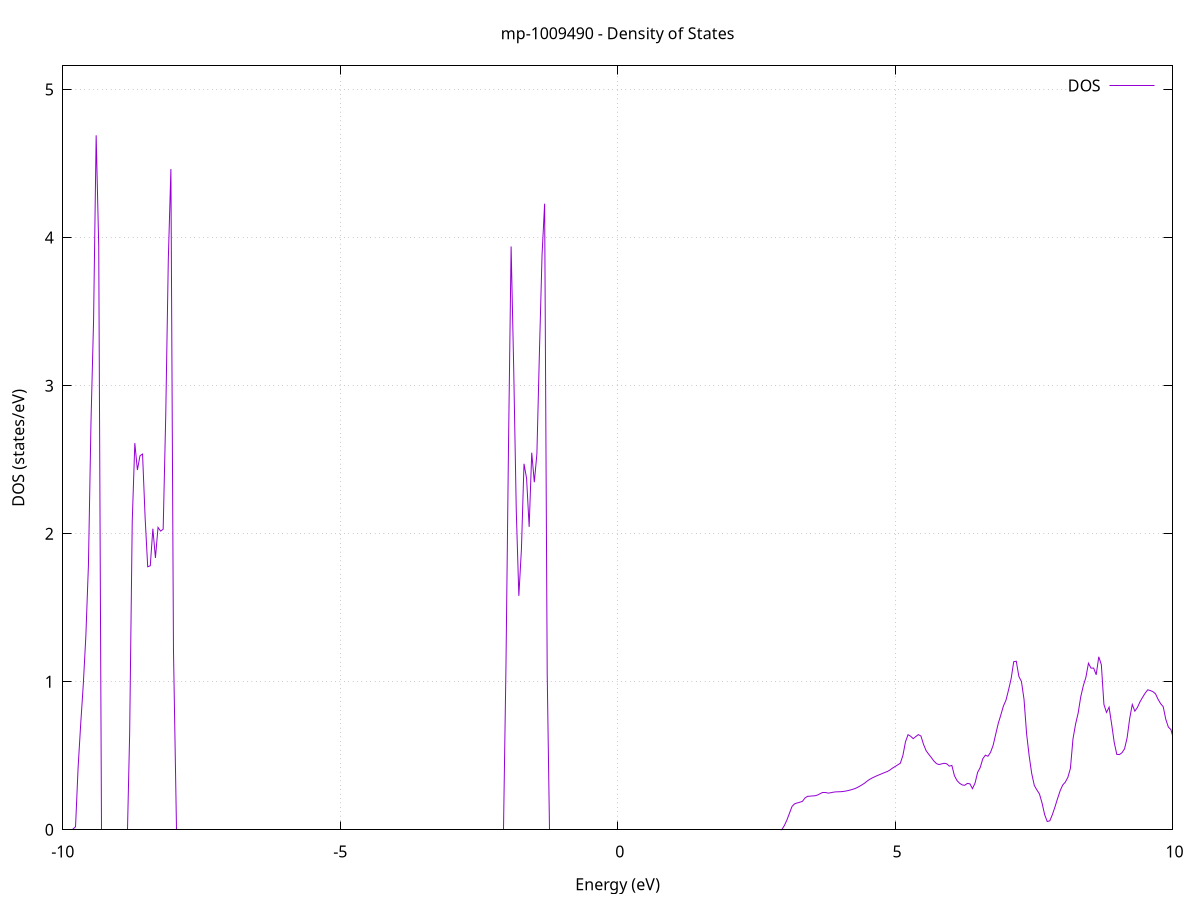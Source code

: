 set title 'mp-1009490 - Density of States'
set xlabel 'Energy (eV)'
set ylabel 'DOS (states/eV)'
set grid
set xrange [-10:10]
set yrange [0:5.160]
set xzeroaxis lt -1
set terminal png size 800,600
set output 'mp-1009490_dos_gnuplot.png'
plot '-' using 1:2 with lines title 'DOS'
-33.739700 0.000000
-33.693200 0.000000
-33.646800 0.000000
-33.600300 0.000000
-33.553900 0.000000
-33.507400 0.000000
-33.461000 0.000000
-33.414500 0.000000
-33.368100 0.000000
-33.321600 0.000000
-33.275200 0.000000
-33.228700 0.000000
-33.182300 0.000000
-33.135800 0.000000
-33.089400 0.000000
-33.042900 0.000000
-32.996400 0.000000
-32.950000 0.000000
-32.903500 0.000000
-32.857100 0.000000
-32.810600 0.000000
-32.764200 0.000000
-32.717700 0.000000
-32.671300 0.000000
-32.624800 0.000000
-32.578400 0.000000
-32.531900 0.000000
-32.485500 0.000000
-32.439000 0.000000
-32.392600 0.000000
-32.346100 0.000000
-32.299700 0.000000
-32.253200 0.000000
-32.206800 0.000000
-32.160300 0.000000
-32.113900 0.000000
-32.067400 0.000000
-32.020900 0.000000
-31.974500 0.000000
-31.928000 0.000000
-31.881600 0.000000
-31.835100 0.000000
-31.788700 0.000000
-31.742200 0.000000
-31.695800 0.000000
-31.649300 0.000000
-31.602900 0.000000
-31.556400 0.000000
-31.510000 0.000000
-31.463500 0.000000
-31.417100 0.000000
-31.370600 0.000000
-31.324200 0.000000
-31.277700 0.000000
-31.231300 0.000000
-31.184800 0.000000
-31.138400 0.000000
-31.091900 0.000000
-31.045500 0.000000
-30.999000 0.000000
-30.952500 0.000000
-30.906100 0.000000
-30.859600 0.000000
-30.813200 0.000000
-30.766700 0.000000
-30.720300 0.000000
-30.673800 0.000000
-30.627400 0.000000
-30.580900 0.000000
-30.534500 0.000000
-30.488000 0.000000
-30.441600 0.000000
-30.395100 0.000000
-30.348700 0.000000
-30.302200 0.000000
-30.255800 0.000000
-30.209300 0.000000
-30.162900 0.000000
-30.116400 0.000000
-30.070000 0.000000
-30.023500 0.000000
-29.977100 0.000000
-29.930600 0.000000
-29.884100 0.000000
-29.837700 0.000000
-29.791200 0.000000
-29.744800 0.000000
-29.698300 0.000000
-29.651900 0.000000
-29.605400 0.000000
-29.559000 0.000000
-29.512500 0.000000
-29.466100 0.000000
-29.419600 0.000000
-29.373200 0.000000
-29.326700 0.000000
-29.280300 0.000000
-29.233800 0.000000
-29.187400 0.000000
-29.140900 0.000000
-29.094500 0.000000
-29.048000 0.000000
-29.001600 0.000000
-28.955100 0.000000
-28.908700 0.000000
-28.862200 0.000000
-28.815700 0.000000
-28.769300 0.000000
-28.722800 0.000000
-28.676400 0.000000
-28.629900 0.000000
-28.583500 0.000000
-28.537000 0.000000
-28.490600 0.000000
-28.444100 0.000000
-28.397700 0.000000
-28.351200 0.000000
-28.304800 0.335900
-28.258300 26.785200
-28.211900 0.000000
-28.165400 0.000000
-28.119000 0.000000
-28.072500 0.000000
-28.026100 0.000000
-27.979600 0.000000
-27.933200 0.000000
-27.886700 0.000000
-27.840300 0.000000
-27.793800 0.000000
-27.747300 0.000000
-27.700900 0.000000
-27.654400 0.000000
-27.608000 0.000000
-27.561500 0.000000
-27.515100 0.000000
-27.468600 0.000000
-27.422200 0.000000
-27.375700 0.000000
-27.329300 0.000000
-27.282800 0.000000
-27.236400 0.000000
-27.189900 0.000000
-27.143500 0.000000
-27.097000 0.000000
-27.050600 0.000000
-27.004100 0.000000
-26.957700 0.000000
-26.911200 0.000000
-26.864800 0.000000
-26.818300 0.000000
-26.771900 0.000000
-26.725400 0.000000
-26.678900 0.000000
-26.632500 0.000000
-26.586000 0.000000
-26.539600 0.000000
-26.493100 0.000000
-26.446700 0.000000
-26.400200 0.000000
-26.353800 0.000000
-26.307300 0.000000
-26.260900 0.000000
-26.214400 0.000000
-26.168000 0.000000
-26.121500 0.000000
-26.075100 0.000000
-26.028600 0.000000
-25.982200 0.000000
-25.935700 0.000000
-25.889300 0.000000
-25.842800 0.000000
-25.796400 0.000000
-25.749900 0.000000
-25.703400 0.000000
-25.657000 0.000000
-25.610500 0.000000
-25.564100 0.000000
-25.517600 0.000000
-25.471200 0.000000
-25.424700 0.000000
-25.378300 0.000000
-25.331800 0.000000
-25.285400 0.000000
-25.238900 0.000000
-25.192500 0.000000
-25.146000 0.000000
-25.099600 0.000000
-25.053100 0.000000
-25.006700 0.000000
-24.960200 0.000000
-24.913800 0.000000
-24.867300 0.000000
-24.820900 0.000000
-24.774400 0.000000
-24.728000 0.000000
-24.681500 0.000000
-24.635000 0.000000
-24.588600 0.000000
-24.542100 0.000000
-24.495700 0.000000
-24.449200 0.000000
-24.402800 0.000000
-24.356300 0.000000
-24.309900 0.000000
-24.263400 0.000000
-24.217000 0.000000
-24.170500 0.000000
-24.124100 0.000000
-24.077600 0.000000
-24.031200 0.000000
-23.984700 0.000000
-23.938300 0.000000
-23.891800 0.000000
-23.845400 0.000000
-23.798900 0.000000
-23.752500 0.000000
-23.706000 0.000000
-23.659600 0.000000
-23.613100 0.000000
-23.566600 0.000000
-23.520200 0.000000
-23.473700 0.000000
-23.427300 0.000000
-23.380800 0.000000
-23.334400 0.000000
-23.287900 0.000000
-23.241500 0.000000
-23.195000 0.000000
-23.148600 0.000000
-23.102100 0.000000
-23.055700 0.000000
-23.009200 0.000000
-22.962800 0.000000
-22.916300 0.000000
-22.869900 0.000000
-22.823400 0.000000
-22.777000 0.000000
-22.730500 0.000000
-22.684100 0.000000
-22.637600 0.000000
-22.591200 0.000000
-22.544700 0.000000
-22.498200 0.000000
-22.451800 0.000000
-22.405300 0.000000
-22.358900 0.000000
-22.312400 0.000000
-22.266000 0.000000
-22.219500 0.000000
-22.173100 0.000000
-22.126600 0.000000
-22.080200 0.000000
-22.033700 0.000000
-21.987300 0.000000
-21.940800 0.000000
-21.894400 0.000000
-21.847900 0.000000
-21.801500 0.000000
-21.755000 0.000000
-21.708600 0.000000
-21.662100 0.000000
-21.615700 0.000000
-21.569200 0.000000
-21.522800 0.000000
-21.476300 0.000000
-21.429800 0.000000
-21.383400 0.000000
-21.336900 0.000000
-21.290500 0.000000
-21.244000 0.000000
-21.197600 0.000000
-21.151100 0.000000
-21.104700 0.000000
-21.058200 0.000000
-21.011800 0.000000
-20.965300 0.000000
-20.918900 0.000000
-20.872400 0.000000
-20.826000 0.000000
-20.779500 0.000000
-20.733100 0.000000
-20.686600 0.000000
-20.640200 0.000000
-20.593700 0.000000
-20.547300 0.000000
-20.500800 0.000000
-20.454400 0.000000
-20.407900 0.000000
-20.361400 0.000000
-20.315000 0.000000
-20.268500 0.000000
-20.222100 0.000000
-20.175600 0.000000
-20.129200 0.000000
-20.082700 0.000000
-20.036300 0.000000
-19.989800 0.000000
-19.943400 0.000000
-19.896900 0.000000
-19.850500 0.000000
-19.804000 0.000000
-19.757600 0.000000
-19.711100 0.000000
-19.664700 0.000000
-19.618200 0.000000
-19.571800 0.000000
-19.525300 0.000000
-19.478900 0.000000
-19.432400 0.000000
-19.385900 0.000000
-19.339500 0.000000
-19.293000 0.000000
-19.246600 0.000000
-19.200100 0.000000
-19.153700 0.000000
-19.107200 0.000000
-19.060800 0.000000
-19.014300 0.000000
-18.967900 0.000000
-18.921400 0.000000
-18.875000 0.000000
-18.828500 0.000000
-18.782100 0.000000
-18.735600 0.000000
-18.689200 0.000000
-18.642700 0.000000
-18.596300 0.000000
-18.549800 0.000000
-18.503400 0.000000
-18.456900 0.000000
-18.410500 0.000000
-18.364000 0.000000
-18.317500 0.000000
-18.271100 0.000000
-18.224600 0.000000
-18.178200 0.000000
-18.131700 0.000000
-18.085300 0.000000
-18.038800 0.000000
-17.992400 0.000000
-17.945900 0.000000
-17.899500 0.000000
-17.853000 0.000000
-17.806600 0.000000
-17.760100 0.000000
-17.713700 0.000000
-17.667200 0.000000
-17.620800 0.000000
-17.574300 0.000000
-17.527900 0.000000
-17.481400 0.000000
-17.435000 0.000000
-17.388500 0.000000
-17.342100 0.000000
-17.295600 0.000000
-17.249100 0.000000
-17.202700 0.000000
-17.156200 0.000000
-17.109800 0.000000
-17.063300 0.000000
-17.016900 0.000000
-16.970400 0.000000
-16.924000 0.000000
-16.877500 0.000000
-16.831100 0.000000
-16.784600 0.000000
-16.738200 0.000000
-16.691700 0.000000
-16.645300 0.000000
-16.598800 0.000000
-16.552400 0.000000
-16.505900 0.000000
-16.459500 0.000000
-16.413000 0.000000
-16.366600 0.000000
-16.320100 0.000000
-16.273700 0.000000
-16.227200 0.000000
-16.180700 0.000000
-16.134300 0.000000
-16.087800 0.000000
-16.041400 0.000000
-15.994900 0.000000
-15.948500 0.488200
-15.902000 1.466100
-15.855600 2.831000
-15.809100 7.543000
-15.762700 6.706500
-15.716200 2.537800
-15.669800 0.000000
-15.623300 0.000000
-15.576900 0.000000
-15.530400 0.000000
-15.484000 0.000000
-15.437500 0.000000
-15.391100 0.000000
-15.344600 0.000000
-15.298200 0.000000
-15.251700 0.000000
-15.205300 0.000000
-15.158800 0.000000
-15.112300 0.000000
-15.065900 0.000000
-15.019400 0.000000
-14.973000 0.000000
-14.926500 0.000000
-14.880100 0.000000
-14.833600 0.000000
-14.787200 0.000000
-14.740700 0.000000
-14.694300 0.000000
-14.647800 0.000000
-14.601400 0.000000
-14.554900 0.000000
-14.508500 0.000000
-14.462000 0.000000
-14.415600 0.000000
-14.369100 0.000000
-14.322700 0.000000
-14.276200 0.000000
-14.229800 0.000000
-14.183300 0.000000
-14.136900 0.000000
-14.090400 0.000000
-14.043900 0.000000
-13.997500 0.000000
-13.951000 0.000000
-13.904600 0.000000
-13.858100 0.000000
-13.811700 0.000000
-13.765200 0.000000
-13.718800 0.000000
-13.672300 0.000000
-13.625900 0.000000
-13.579400 0.000000
-13.533000 0.000000
-13.486500 0.000000
-13.440100 0.000000
-13.393600 0.000000
-13.347200 0.000000
-13.300700 0.000000
-13.254300 0.000000
-13.207800 0.000000
-13.161400 0.000000
-13.114900 0.000000
-13.068400 0.000000
-13.022000 0.000000
-12.975500 0.000000
-12.929100 0.000000
-12.882600 0.000000
-12.836200 0.000000
-12.789700 0.000000
-12.743300 0.000000
-12.696800 0.000000
-12.650400 0.000000
-12.603900 0.000000
-12.557500 0.000000
-12.511000 0.000000
-12.464600 0.000000
-12.418100 0.000000
-12.371700 0.000000
-12.325200 0.000000
-12.278800 0.000000
-12.232300 0.000000
-12.185900 0.000000
-12.139400 0.000000
-12.093000 0.000000
-12.046500 0.000000
-12.000000 0.000000
-11.953600 0.000000
-11.907100 0.000000
-11.860700 0.000000
-11.814200 0.000000
-11.767800 0.000000
-11.721300 0.000000
-11.674900 0.000000
-11.628400 0.000000
-11.582000 0.000000
-11.535500 0.000000
-11.489100 0.000000
-11.442600 0.000000
-11.396200 0.000000
-11.349700 0.000000
-11.303300 0.000000
-11.256800 0.000000
-11.210400 0.000000
-11.163900 0.000000
-11.117500 0.000000
-11.071000 0.000000
-11.024600 0.000000
-10.978100 0.000000
-10.931600 0.000000
-10.885200 0.000000
-10.838700 0.000000
-10.792300 0.000000
-10.745800 0.000000
-10.699400 0.000000
-10.652900 0.000000
-10.606500 0.000000
-10.560000 0.000000
-10.513600 0.000000
-10.467100 0.000000
-10.420700 0.000000
-10.374200 0.000000
-10.327800 0.000000
-10.281300 0.000000
-10.234900 0.000000
-10.188400 0.000000
-10.142000 0.000000
-10.095500 0.000000
-10.049100 0.000000
-10.002600 0.000000
-9.956200 0.000000
-9.909700 0.000000
-9.863200 0.000000
-9.816800 0.000000
-9.770300 0.020600
-9.723900 0.421600
-9.677400 0.713700
-9.631000 0.979100
-9.584500 1.307100
-9.538100 1.786400
-9.491600 2.758100
-9.445200 3.441400
-9.398700 4.691200
-9.352300 3.940200
-9.305800 0.000000
-9.259400 0.000000
-9.212900 0.000000
-9.166500 0.000000
-9.120000 0.000000
-9.073600 0.000000
-9.027100 0.000000
-8.980700 0.000000
-8.934200 0.000000
-8.887800 0.000000
-8.841300 0.000000
-8.794800 0.653100
-8.748400 2.082000
-8.701900 2.612100
-8.655500 2.430000
-8.609000 2.526100
-8.562600 2.537900
-8.516100 2.108000
-8.469700 1.776600
-8.423200 1.783100
-8.376800 2.033600
-8.330300 1.836100
-8.283900 2.042400
-8.237400 2.017700
-8.191000 2.030100
-8.144500 2.801700
-8.098100 3.855400
-8.051600 4.462700
-8.005200 1.215400
-7.958700 0.000000
-7.912300 0.000000
-7.865800 0.000000
-7.819300 0.000000
-7.772900 0.000000
-7.726400 0.000000
-7.680000 0.000000
-7.633500 0.000000
-7.587100 0.000000
-7.540600 0.000000
-7.494200 0.000000
-7.447700 0.000000
-7.401300 0.000000
-7.354800 0.000000
-7.308400 0.000000
-7.261900 0.000000
-7.215500 0.000000
-7.169000 0.000000
-7.122600 0.000000
-7.076100 0.000000
-7.029700 0.000000
-6.983200 0.000000
-6.936800 0.000000
-6.890300 0.000000
-6.843900 0.000000
-6.797400 0.000000
-6.750900 0.000000
-6.704500 0.000000
-6.658000 0.000000
-6.611600 0.000000
-6.565100 0.000000
-6.518700 0.000000
-6.472200 0.000000
-6.425800 0.000000
-6.379300 0.000000
-6.332900 0.000000
-6.286400 0.000000
-6.240000 0.000000
-6.193500 0.000000
-6.147100 0.000000
-6.100600 0.000000
-6.054200 0.000000
-6.007700 0.000000
-5.961300 0.000000
-5.914800 0.000000
-5.868400 0.000000
-5.821900 0.000000
-5.775500 0.000000
-5.729000 0.000000
-5.682500 0.000000
-5.636100 0.000000
-5.589600 0.000000
-5.543200 0.000000
-5.496700 0.000000
-5.450300 0.000000
-5.403800 0.000000
-5.357400 0.000000
-5.310900 0.000000
-5.264500 0.000000
-5.218000 0.000000
-5.171600 0.000000
-5.125100 0.000000
-5.078700 0.000000
-5.032200 0.000000
-4.985800 0.000000
-4.939300 0.000000
-4.892900 0.000000
-4.846400 0.000000
-4.800000 0.000000
-4.753500 0.000000
-4.707100 0.000000
-4.660600 0.000000
-4.614100 0.000000
-4.567700 0.000000
-4.521200 0.000000
-4.474800 0.000000
-4.428300 0.000000
-4.381900 0.000000
-4.335400 0.000000
-4.289000 0.000000
-4.242500 0.000000
-4.196100 0.000000
-4.149600 0.000000
-4.103200 0.000000
-4.056700 0.000000
-4.010300 0.000000
-3.963800 0.000000
-3.917400 0.000000
-3.870900 0.000000
-3.824500 0.000000
-3.778000 0.000000
-3.731600 0.000000
-3.685100 0.000000
-3.638700 0.000000
-3.592200 0.000000
-3.545700 0.000000
-3.499300 0.000000
-3.452800 0.000000
-3.406400 0.000000
-3.359900 0.000000
-3.313500 0.000000
-3.267000 0.000000
-3.220600 0.000000
-3.174100 0.000000
-3.127700 0.000000
-3.081200 0.000000
-3.034800 0.000000
-2.988300 0.000000
-2.941900 0.000000
-2.895400 0.000000
-2.849000 0.000000
-2.802500 0.000000
-2.756100 0.000000
-2.709600 0.000000
-2.663200 0.000000
-2.616700 0.000000
-2.570300 0.000000
-2.523800 0.000000
-2.477300 0.000000
-2.430900 0.000000
-2.384400 0.000000
-2.338000 0.000000
-2.291500 0.000000
-2.245100 0.000000
-2.198600 0.000000
-2.152200 0.000000
-2.105700 0.000000
-2.059300 0.000000
-2.012800 1.104500
-1.966400 2.611200
-1.919900 3.940300
-1.873500 3.119700
-1.827000 2.156000
-1.780600 1.580200
-1.734100 1.895600
-1.687700 2.472300
-1.641200 2.373400
-1.594800 2.045800
-1.548300 2.547200
-1.501800 2.347500
-1.455400 2.539200
-1.408900 3.236600
-1.362500 3.883200
-1.316000 4.229300
-1.269600 1.057700
-1.223100 0.000000
-1.176700 0.000000
-1.130200 0.000000
-1.083800 0.000000
-1.037300 0.000000
-0.990900 0.000000
-0.944400 0.000000
-0.898000 0.000000
-0.851500 0.000000
-0.805100 0.000000
-0.758600 0.000000
-0.712200 0.000000
-0.665700 0.000000
-0.619300 0.000000
-0.572800 0.000000
-0.526400 0.000000
-0.479900 0.000000
-0.433400 0.000000
-0.387000 0.000000
-0.340500 0.000000
-0.294100 0.000000
-0.247600 0.000000
-0.201200 0.000000
-0.154700 0.000000
-0.108300 0.000000
-0.061800 0.000000
-0.015400 0.000000
0.031100 0.000000
0.077500 0.000000
0.124000 0.000000
0.170400 0.000000
0.216900 0.000000
0.263300 0.000000
0.309800 0.000000
0.356200 0.000000
0.402700 0.000000
0.449100 0.000000
0.495600 0.000000
0.542000 0.000000
0.588500 0.000000
0.635000 0.000000
0.681400 0.000000
0.727900 0.000000
0.774300 0.000000
0.820800 0.000000
0.867200 0.000000
0.913700 0.000000
0.960100 0.000000
1.006600 0.000000
1.053000 0.000000
1.099500 0.000000
1.145900 0.000000
1.192400 0.000000
1.238800 0.000000
1.285300 0.000000
1.331700 0.000000
1.378200 0.000000
1.424600 0.000000
1.471100 0.000000
1.517500 0.000000
1.564000 0.000000
1.610400 0.000000
1.656900 0.000000
1.703400 0.000000
1.749800 0.000000
1.796300 0.000000
1.842700 0.000000
1.889200 0.000000
1.935600 0.000000
1.982100 0.000000
2.028500 0.000000
2.075000 0.000000
2.121400 0.000000
2.167900 0.000000
2.214300 0.000000
2.260800 0.000000
2.307200 0.000000
2.353700 0.000000
2.400100 0.000000
2.446600 0.000000
2.493000 0.000000
2.539500 0.000000
2.585900 0.000000
2.632400 0.000000
2.678800 0.000000
2.725300 0.000000
2.771800 0.000000
2.818200 0.000000
2.864700 0.000000
2.911100 0.000000
2.957600 0.000600
3.004000 0.028000
3.050500 0.065700
3.096900 0.112000
3.143400 0.158200
3.189800 0.175300
3.236300 0.181300
3.282700 0.185900
3.329200 0.191800
3.375600 0.214300
3.422100 0.226100
3.468500 0.227000
3.515000 0.228800
3.561400 0.229800
3.607900 0.235600
3.654300 0.244600
3.700800 0.248600
3.747200 0.248600
3.793700 0.247700
3.840200 0.250000
3.886600 0.253900
3.933100 0.256000
3.979500 0.256800
4.026000 0.257400
4.072400 0.259100
4.118900 0.262100
4.165300 0.265900
4.211800 0.270500
4.258200 0.275800
4.304700 0.282900
4.351100 0.291900
4.397600 0.302100
4.444000 0.313100
4.490500 0.326800
4.536900 0.339600
4.583400 0.349300
4.629800 0.357600
4.676300 0.365500
4.722700 0.372700
4.769200 0.379900
4.815700 0.387100
4.862100 0.393800
4.908600 0.403900
4.955000 0.416700
5.001500 0.427500
5.047900 0.438400
5.094400 0.449300
5.140800 0.501300
5.187300 0.593600
5.233700 0.642200
5.280200 0.631900
5.326600 0.615600
5.373100 0.629500
5.419500 0.642900
5.466000 0.633300
5.512400 0.577300
5.558900 0.534700
5.605300 0.510600
5.651800 0.488700
5.698200 0.465000
5.744700 0.447400
5.791100 0.440500
5.837600 0.445000
5.884100 0.449200
5.930500 0.445800
5.977000 0.430000
6.023400 0.434700
6.069900 0.365100
6.116300 0.332400
6.162800 0.314200
6.209200 0.303200
6.255700 0.300400
6.302100 0.313200
6.348600 0.310400
6.395000 0.277700
6.441500 0.315600
6.487900 0.387800
6.534400 0.420500
6.580800 0.479600
6.627300 0.503900
6.673700 0.496700
6.720200 0.522800
6.766600 0.569400
6.813100 0.644500
6.859500 0.718400
6.906000 0.775400
6.952500 0.835900
6.998900 0.875700
7.045400 0.944900
7.091800 1.020800
7.138300 1.135200
7.184700 1.138500
7.231200 1.035700
7.277600 1.001100
7.324100 0.881300
7.370500 0.648600
7.417000 0.498400
7.463400 0.378500
7.509900 0.298900
7.556300 0.268800
7.602800 0.241400
7.649200 0.180200
7.695700 0.102400
7.742100 0.055900
7.788600 0.060500
7.835000 0.102400
7.881500 0.154000
7.927900 0.209900
7.974400 0.262900
8.020900 0.302100
8.067300 0.321400
8.113800 0.353700
8.160200 0.414900
8.206700 0.614800
8.253100 0.713400
8.299600 0.788400
8.346000 0.897300
8.392500 0.972900
8.438900 1.029300
8.485400 1.124900
8.531800 1.091900
8.578300 1.092500
8.624700 1.046900
8.671200 1.168600
8.717600 1.114800
8.764100 0.846300
8.810500 0.792700
8.857000 0.828200
8.903400 0.712900
8.949900 0.589700
8.996300 0.509100
9.042800 0.508100
9.089300 0.520300
9.135700 0.546600
9.182200 0.621500
9.228600 0.752300
9.275100 0.846500
9.321500 0.801300
9.368000 0.826300
9.414400 0.864600
9.460900 0.895000
9.507300 0.922900
9.553800 0.945500
9.600200 0.940500
9.646700 0.933200
9.693100 0.918700
9.739600 0.881800
9.786000 0.851900
9.832500 0.831700
9.878900 0.746500
9.925400 0.693800
9.971800 0.676400
10.018300 0.613100
10.064700 0.569800
10.111200 0.527200
10.157700 0.484400
10.204100 0.443100
10.250600 0.403100
10.297000 0.363400
10.343500 0.332000
10.389900 0.308200
10.436400 0.294100
10.482800 0.301300
10.529300 0.329500
10.575700 0.340600
10.622200 0.369400
10.668600 0.417000
10.715100 0.466300
10.761500 0.526400
10.808000 0.562300
10.854400 0.597500
10.900900 0.653300
10.947300 0.701900
10.993800 0.743400
11.040200 0.831100
11.086700 0.875600
11.133200 0.854400
11.179600 0.797200
11.226100 0.747100
11.272500 0.707400
11.319000 0.674600
11.365400 0.642200
11.411900 0.622100
11.458300 0.583900
11.504800 0.505700
11.551200 0.456600
11.597700 0.439800
11.644100 0.456800
11.690600 0.457000
11.737000 0.455900
11.783500 0.400700
11.829900 0.378800
11.876400 0.386200
11.922800 0.385600
11.969300 0.388000
12.015700 0.399800
12.062200 0.400600
12.108600 0.403600
12.155100 0.411700
12.201600 0.410200
12.248000 0.413600
12.294500 0.421900
12.340900 0.443900
12.387400 0.489000
12.433800 0.557500
12.480300 0.585800
12.526700 0.623900
12.573200 0.659700
12.619600 0.688400
12.666100 0.709100
12.712500 0.707100
12.759000 0.692200
12.805400 0.668500
12.851900 0.644200
12.898300 0.632600
12.944800 0.626700
12.991200 0.624700
13.037700 0.627800
13.084100 0.631500
13.130600 0.633800
13.177000 0.643200
13.223500 0.655800
13.270000 0.672200
13.316400 0.692000
13.362900 0.713100
13.409300 0.733100
13.455800 0.748300
13.502200 0.763600
13.548700 0.769500
13.595100 0.772900
13.641600 0.770700
13.688000 0.750900
13.734500 0.743500
13.780900 0.749000
13.827400 0.736200
13.873800 0.735200
13.920300 0.712100
13.966700 0.680300
14.013200 0.668500
14.059600 0.643500
14.106100 0.623600
14.152500 0.615000
14.199000 0.606700
14.245400 0.584600
14.291900 0.566100
14.338400 0.555100
14.384800 0.546600
14.431300 0.539600
14.477700 0.533200
14.524200 0.527300
14.570600 0.523400
14.617100 0.519900
14.663500 0.516400
14.710000 0.507200
14.756400 0.481800
14.802900 0.480100
14.849300 0.511600
14.895800 0.533100
14.942200 0.552300
14.988700 0.628100
15.035100 0.651800
15.081600 0.684300
15.128000 0.667200
15.174500 0.566100
15.220900 0.524600
15.267400 0.495400
15.313800 0.495400
15.360300 0.533400
15.406800 0.498600
15.453200 0.494300
15.499700 0.495000
15.546100 0.500100
15.592600 0.507200
15.639000 0.513900
15.685500 0.519400
15.731900 0.521800
15.778400 0.524400
15.824800 0.527200
15.871300 0.528700
15.917700 0.524700
15.964200 0.533500
16.010600 0.548000
16.057100 0.564500
16.103500 0.574000
16.150000 0.574600
16.196400 0.570700
16.242900 0.569400
16.289300 0.571100
16.335800 0.595600
16.382200 0.593000
16.428700 0.591500
16.475200 0.598800
16.521600 0.623000
16.568100 0.644600
16.614500 0.661300
16.661000 0.669400
16.707400 0.656500
16.753900 0.626500
16.800300 0.590200
16.846800 0.562200
16.893200 0.531500
16.939700 0.510400
16.986100 0.502300
17.032600 0.497900
17.079000 0.500100
17.125500 0.499400
17.171900 0.497800
17.218400 0.496800
17.264800 0.498400
17.311300 0.501000
17.357700 0.506400
17.404200 0.518300
17.450700 0.543200
17.497100 0.595300
17.543600 0.664600
17.590000 0.759300
17.636500 0.808500
17.682900 0.823800
17.729400 0.835300
17.775800 0.827100
17.822300 0.822700
17.868700 0.781900
17.915200 0.762200
17.961600 0.764700
18.008100 0.762800
18.054500 0.759900
18.101000 0.769800
18.147400 0.777000
18.193900 0.780300
18.240300 0.779000
18.286800 0.779000
18.333200 0.780700
18.379700 0.769500
18.426100 0.774000
18.472600 0.786700
18.519100 0.772200
18.565500 0.752500
18.612000 0.752500
18.658400 0.763300
18.704900 0.718500
18.751300 0.708400
18.797800 0.703200
18.844200 0.692700
18.890700 0.680900
18.937100 0.659200
18.983600 0.622200
19.030000 0.645900
19.076500 0.621900
19.122900 0.599900
19.169400 0.581300
19.215800 0.581900
19.262300 0.591100
19.308700 0.606300
19.355200 0.625800
19.401600 0.655100
19.448100 0.687000
19.494500 0.714300
19.541000 0.733600
19.587500 0.750600
19.633900 0.767600
19.680400 0.795500
19.726800 0.817900
19.773300 0.816900
19.819700 0.835200
19.866200 0.838100
19.912600 0.824300
19.959100 0.840800
20.005500 0.904200
20.052000 0.895600
20.098400 0.834700
20.144900 0.811300
20.191300 0.833900
20.237800 0.906300
20.284200 0.939900
20.330700 0.957300
20.377100 0.953500
20.423600 0.929600
20.470000 0.905200
20.516500 0.862900
20.562900 0.833900
20.609400 0.816500
20.655900 0.814500
20.702300 0.818900
20.748800 0.819200
20.795200 0.807800
20.841700 0.804800
20.888100 0.816500
20.934600 0.836500
20.981000 0.837300
21.027500 0.809100
21.073900 0.800400
21.120400 0.796300
21.166800 0.787000
21.213300 0.757100
21.259700 0.713000
21.306200 0.691500
21.352600 0.672100
21.399100 0.672000
21.445500 0.678600
21.492000 0.715100
21.538400 0.754400
21.584900 0.807800
21.631300 0.869800
21.677800 0.933400
21.724300 1.067100
21.770700 1.117300
21.817200 1.074000
21.863600 1.084400
21.910100 1.107900
21.956500 1.137000
22.003000 1.156900
22.049400 1.124700
22.095900 1.118100
22.142300 1.113800
22.188800 1.125000
22.235200 1.122300
22.281700 1.115300
22.328100 1.058900
22.374600 0.984900
22.421000 0.974600
22.467500 0.972800
22.513900 0.960700
22.560400 0.946800
22.606800 0.964700
22.653300 0.990600
22.699800 0.990500
22.746200 1.010800
22.792700 0.967900
22.839100 0.921900
22.885600 0.886500
22.932000 0.873500
22.978500 0.847000
23.024900 0.817600
23.071400 0.796000
23.117800 0.786300
23.164300 0.789200
23.210700 0.807000
23.257200 0.819000
23.303600 0.812200
23.350100 0.799000
23.396500 0.811000
23.443000 0.821900
23.489400 0.839900
23.535900 0.859700
23.582300 0.867400
23.628800 0.887700
23.675200 0.894900
23.721700 0.893400
23.768200 0.893300
23.814600 0.899300
23.861100 0.858900
23.907500 0.827700
23.954000 0.788200
24.000400 0.758100
24.046900 0.771500
24.093300 0.795500
24.139800 0.786000
24.186200 0.803900
24.232700 0.831500
24.279100 0.867100
24.325600 0.906900
24.372000 0.926300
24.418500 0.985200
24.464900 0.997800
24.511400 0.977700
24.557800 0.953100
24.604300 0.933600
24.650700 0.922500
24.697200 0.920200
24.743600 0.923000
24.790100 0.926800
24.836600 0.945200
24.883000 0.982800
24.929500 1.038100
24.975900 1.087100
25.022400 1.111400
25.068800 1.145900
25.115300 1.200300
25.161700 1.163800
25.208200 1.164000
25.254600 1.156200
25.301100 1.119600
25.347500 1.099100
25.394000 1.083000
25.440400 1.057200
25.486900 1.032200
25.533300 1.067300
25.579800 1.101200
25.626200 1.156700
25.672700 1.200000
25.719100 1.188400
25.765600 1.251500
25.812000 1.307700
25.858500 1.291500
25.905000 1.325700
25.951400 1.283200
25.997900 1.218000
26.044300 1.136600
26.090800 1.082700
26.137200 1.016200
26.183700 0.948400
26.230100 0.894200
26.276600 0.855200
26.323000 0.827100
26.369500 0.803500
26.415900 0.780100
26.462400 0.754300
26.508800 0.754300
26.555300 0.781300
26.601700 0.797400
26.648200 0.791800
26.694600 0.785700
26.741100 0.774900
26.787500 0.763100
26.834000 0.758700
26.880400 0.750400
26.926900 0.738500
26.973400 0.727800
27.019800 0.727000
27.066300 0.728700
27.112700 0.732300
27.159200 0.737500
27.205600 0.744500
27.252100 0.750600
27.298500 0.751500
27.345000 0.747000
27.391400 0.738900
27.437900 0.728400
27.484300 0.715900
27.530800 0.700600
27.577200 0.690000
27.623700 0.682200
27.670100 0.682700
27.716600 0.683200
27.763000 0.688900
27.809500 0.697500
27.855900 0.709300
27.902400 0.726000
27.948800 0.736300
27.995300 0.725300
28.041800 0.710500
28.088200 0.701300
28.134700 0.692500
28.181100 0.685000
28.227600 0.683100
28.274000 0.682600
28.320500 0.682400
28.366900 0.686900
28.413400 0.698700
28.459800 0.721800
28.506300 0.748300
28.552700 0.776800
28.599200 0.812400
28.645600 0.848300
28.692100 0.884600
28.738500 0.893600
28.785000 0.900700
28.831400 0.936000
28.877900 0.849700
28.924300 0.859100
28.970800 0.865000
29.017300 0.847800
29.063700 0.822100
29.110200 0.804100
29.156600 0.795500
29.203100 0.789800
29.249500 0.785700
29.296000 0.779100
29.342400 0.778200
29.388900 0.781800
29.435300 0.793300
29.481800 0.833200
29.528200 0.840400
29.574700 0.837600
29.621100 0.852900
29.667600 0.867900
29.714000 0.877900
29.760500 0.882300
29.806900 0.880900
29.853400 0.859300
29.899800 0.846600
29.946300 0.851300
29.992700 0.837900
30.039200 0.843100
30.085700 0.850800
30.132100 0.868000
30.178600 0.911500
30.225000 0.894800
30.271500 0.851100
30.317900 0.799200
30.364400 0.775500
30.410800 0.760600
30.457300 0.749200
30.503700 0.751400
30.550200 0.776700
30.596600 0.815100
30.643100 0.799900
30.689500 0.802500
30.736000 0.819700
30.782400 0.869400
30.828900 0.890100
30.875300 0.898400
30.921800 0.856200
30.968200 0.823700
31.014700 0.800200
31.061100 0.788500
31.107600 0.787700
31.154100 0.811600
31.200500 0.813800
31.247000 0.806300
31.293400 0.847600
31.339900 0.886000
31.386300 0.900200
31.432800 0.911500
31.479200 0.947000
31.525700 1.018800
31.572100 1.069100
31.618600 1.071000
31.665000 1.043000
31.711500 1.018300
31.757900 0.988200
31.804400 0.991800
31.850800 1.001200
31.897300 0.995400
31.943700 0.987800
31.990200 0.962400
32.036600 0.953700
32.083100 0.947500
32.129500 0.929000
32.176000 0.876400
32.222500 0.860500
32.268900 0.854800
32.315400 0.847100
32.361800 0.848100
32.408300 0.850600
32.454700 0.864300
32.501200 0.876900
32.547600 0.895700
32.594100 0.910000
32.640500 0.919700
32.687000 0.917500
32.733400 0.913700
32.779900 0.885100
32.826300 0.910000
32.872800 0.947400
32.919200 0.969500
32.965700 1.029300
33.012100 0.974400
33.058600 1.018300
33.105000 1.064400
33.151500 1.074000
33.197900 1.073300
33.244400 1.022600
33.290900 0.943400
33.337300 0.867000
33.383800 0.810300
33.430200 0.742700
33.476700 0.743600
33.523100 0.761600
33.569600 0.794600
33.616000 0.829000
33.662500 0.857300
33.708900 0.891100
33.755400 0.941200
33.801800 0.985600
33.848300 1.023400
33.894700 1.021400
33.941200 1.035600
33.987600 1.040500
34.034100 1.064300
34.080500 1.076300
34.127000 1.069900
34.173400 1.017600
34.219900 0.974700
34.266300 0.981900
34.312800 0.991100
34.359300 1.002300
34.405700 1.094400
34.452200 1.222300
34.498600 1.299300
34.545100 1.420700
34.591500 1.588300
34.638000 1.540700
34.684400 1.338900
34.730900 1.241000
34.777300 1.148100
34.823800 1.073900
34.870200 1.020900
34.916700 1.121800
34.963100 1.050000
35.009600 1.032100
35.056000 1.015200
35.102500 1.008400
35.148900 1.023700
35.195400 1.053500
35.241800 1.083700
35.288300 1.182700
35.334800 1.183100
35.381200 1.162600
35.427700 1.171900
35.474100 1.110400
35.520600 1.080800
35.567000 1.057000
35.613500 1.031200
35.659900 1.016700
35.706400 1.015400
35.752800 1.006000
35.799300 0.995700
35.845700 0.995300
35.892200 0.992800
35.938600 0.969700
35.985100 0.942300
36.031500 0.927400
36.078000 0.939000
36.124400 0.936900
36.170900 0.922400
36.217300 0.909100
36.263800 0.898600
36.310200 0.914400
36.356700 0.902800
36.403200 0.828300
36.449600 0.847700
36.496100 0.871100
36.542500 0.904400
36.589000 0.959800
36.635400 1.068300
36.681900 1.158900
36.728300 1.098900
36.774800 1.110400
36.821200 1.120600
36.867700 1.100300
36.914100 1.110100
36.960600 1.041800
37.007000 1.030900
37.053500 0.998800
37.099900 0.934500
37.146400 0.894200
37.192800 0.868600
37.239300 0.855300
37.285700 0.866100
37.332200 0.898200
37.378600 0.940500
37.425100 0.972900
37.471600 1.004800
37.518000 1.026200
37.564500 1.038100
37.610900 1.033500
37.657400 1.026500
37.703800 1.019300
37.750300 1.023000
37.796700 1.030100
37.843200 1.055800
37.889600 1.102800
37.936100 1.086100
37.982500 1.028600
38.029000 0.986600
38.075400 0.978900
38.121900 0.941300
38.168300 0.934300
38.214800 0.917900
38.261200 0.933100
38.307700 0.960400
38.354100 1.001700
38.400600 1.108700
38.447000 1.123400
38.493500 1.161900
38.540000 1.244900
38.586400 1.220700
38.632900 1.165900
38.679300 1.079400
38.725800 1.027400
38.772200 0.987200
38.818700 0.948500
38.865100 0.910300
38.911600 0.880600
38.958000 0.849400
39.004500 0.827500
39.050900 0.835700
39.097400 0.874000
39.143800 0.984600
39.190300 1.109400
39.236700 1.145200
39.283200 1.151500
39.329600 1.139200
39.376100 1.117300
39.422500 1.107000
39.469000 1.144500
39.515400 1.144900
39.561900 1.117300
39.608400 1.103000
39.654800 1.069100
39.701300 1.035200
39.747700 1.023700
39.794200 1.031800
39.840600 1.048300
39.887100 1.110500
39.933500 1.098600
39.980000 1.116000
40.026400 1.131300
40.072900 1.156200
40.119300 1.168100
40.165800 1.218200
40.212200 1.172800
40.258700 1.112900
40.305100 1.054600
40.351600 1.006400
40.398000 0.962900
40.444500 0.924100
40.490900 0.902300
40.537400 0.911100
40.583800 0.920300
40.630300 0.937400
40.676800 0.961400
40.723200 0.986900
40.769700 0.989700
40.816100 0.988100
40.862600 0.980900
40.909000 0.979900
40.955500 0.984500
41.001900 0.994700
41.048400 0.982000
41.094800 0.995100
41.141300 1.013200
41.187700 1.023800
41.234200 1.050700
41.280600 1.118400
41.327100 1.110300
41.373500 1.079200
41.420000 1.096600
41.466400 1.114700
41.512900 1.132700
41.559300 1.145700
41.605800 1.129900
41.652300 1.107700
41.698700 1.082500
41.745200 1.113100
41.791600 1.093900
41.838100 1.127500
41.884500 1.161800
41.931000 1.192300
41.977400 1.200300
42.023900 1.202900
42.070300 1.216800
42.116800 1.252700
42.163200 1.269400
42.209700 1.271200
42.256100 1.260600
42.302600 1.270300
42.349000 1.249200
42.395500 1.233600
42.441900 1.226700
42.488400 1.216100
42.534800 1.204200
42.581300 1.192100
42.627700 1.154300
42.674200 1.128600
42.720700 1.113900
42.767100 1.103800
42.813600 1.094300
42.860000 1.079300
42.906500 1.127200
42.952900 1.159100
42.999400 1.127200
43.045800 1.085000
43.092300 1.082700
43.138700 1.060500
43.185200 1.027100
43.231600 1.013300
43.278100 1.022600
43.324500 1.005300
43.371000 0.974600
43.417400 0.936300
43.463900 0.943900
43.510300 0.956000
43.556800 0.979200
43.603200 1.011600
43.649700 1.021000
43.696100 1.029400
43.742600 1.063300
43.789100 1.098100
43.835500 1.131200
43.882000 1.187400
43.928400 1.254100
43.974900 1.291000
44.021300 1.268300
44.067800 1.244700
44.114200 1.235700
44.160700 1.234400
44.207100 1.235600
44.253600 1.204400
44.300000 1.201400
44.346500 1.198600
44.392900 1.163400
44.439400 1.161600
44.485800 1.191500
44.532300 1.278400
44.578700 1.341300
44.625200 1.354900
44.671600 1.365600
44.718100 1.391900
44.764500 1.419500
44.811000 1.427500
44.857500 1.394900
44.903900 1.318300
44.950400 1.274600
44.996800 1.256800
45.043300 1.256600
45.089700 1.272200
45.136200 1.308800
45.182600 1.330100
45.229100 1.231600
45.275500 1.162200
45.322000 1.135000
45.368400 1.131800
45.414900 1.125500
45.461300 1.120900
45.507800 1.125800
45.554200 1.150100
45.600700 1.141900
45.647100 1.135300
45.693600 1.131300
45.740000 1.130700
45.786500 1.116600
45.832900 1.101200
45.879400 1.108000
45.925900 1.138600
45.972300 1.152300
46.018800 1.082000
46.065200 1.062600
46.111700 1.053400
46.158100 1.055500
46.204600 1.078500
46.251000 1.121600
46.297500 1.231600
46.343900 1.335900
46.390400 1.384300
46.436800 1.377100
46.483300 1.353300
46.529700 1.266000
46.576200 1.163900
46.622600 1.107200
46.669100 1.061300
46.715500 1.035300
46.762000 1.021000
46.808400 1.019500
46.854900 1.024400
46.901300 1.040200
46.947800 1.067100
46.994300 1.071900
47.040700 1.080100
47.087200 1.072100
47.133600 1.064600
47.180100 1.065500
47.226500 1.061300
47.273000 1.067400
47.319400 1.023200
47.365900 1.004700
47.412300 0.997900
47.458800 0.986100
47.505200 0.958000
47.551700 0.943600
47.598100 0.967400
47.644600 0.971500
47.691000 0.971700
47.737500 0.971800
47.783900 0.956300
47.830400 0.949300
47.876800 0.952100
47.923300 0.988600
47.969800 1.000500
48.016200 1.015800
48.062700 1.032300
48.109100 1.058000
48.155600 1.085200
48.202000 1.098200
48.248500 1.120400
48.294900 1.090600
48.341400 1.084700
48.387800 1.073000
48.434300 1.045600
48.480700 1.022900
48.527200 1.014500
48.573600 0.976300
48.620100 0.994000
48.666500 1.054500
48.713000 1.068100
48.759400 1.067700
48.805900 1.071700
48.852300 1.087500
48.898800 1.098400
48.945200 1.105200
48.991700 1.114500
49.038200 1.109700
49.084600 1.102300
49.131100 1.099200
49.177500 1.105500
49.224000 1.109800
49.270400 1.122000
49.316900 1.172300
49.363300 1.128100
49.409800 1.117100
49.456200 1.124900
49.502700 1.138400
49.549100 1.158400
49.595600 1.179600
49.642000 1.201300
49.688500 1.161300
49.734900 1.155600
49.781400 1.147400
49.827800 1.134800
49.874300 1.162600
49.920700 1.126600
49.967200 1.105200
50.013600 1.090400
50.060100 1.072700
50.106600 1.053300
50.153000 1.055600
50.199500 1.047300
50.245900 1.011100
50.292400 0.986500
50.338800 0.963800
50.385300 0.940900
50.431700 0.926400
50.478200 0.905400
50.524600 0.875300
50.571100 0.842500
50.617500 0.803700
50.664000 0.768700
50.710400 0.741900
50.756900 0.706100
50.803300 0.660100
50.849800 0.629100
50.896200 0.600400
50.942700 0.581500
50.989100 0.568400
51.035600 0.556800
51.082000 0.548300
51.128500 0.524200
51.175000 0.492500
51.221400 0.456500
51.267900 0.429200
51.314300 0.405400
51.360800 0.382900
51.407200 0.360600
51.453700 0.338300
51.500100 0.318600
51.546600 0.305300
51.593000 0.294600
51.639500 0.285400
51.685900 0.277000
51.732400 0.268800
51.778800 0.260900
51.825300 0.253300
51.871700 0.246200
51.918200 0.239200
51.964600 0.231300
52.011100 0.224200
52.057500 0.217500
52.104000 0.211300
52.150400 0.205300
52.196900 0.199400
52.243400 0.193700
52.289800 0.188200
52.336300 0.183100
52.382700 0.178300
52.429200 0.172700
52.475600 0.167000
52.522100 0.161500
52.568500 0.156600
52.615000 0.152500
52.661400 0.148800
52.707900 0.145500
52.754300 0.142100
52.800800 0.138800
52.847200 0.137700
52.893700 0.136500
52.940100 0.131900
52.986600 0.127000
53.033000 0.122000
53.079500 0.116700
53.125900 0.111200
53.172400 0.105600
53.218900 0.099900
53.265300 0.092800
53.311800 0.086000
53.358200 0.080100
53.404700 0.075000
53.451100 0.070400
53.497600 0.066500
53.544000 0.063000
53.590500 0.059700
53.636900 0.056500
53.683400 0.053600
53.729800 0.051200
53.776300 0.049000
53.822700 0.046900
53.869200 0.044900
53.915600 0.042900
53.962100 0.041100
54.008500 0.039300
54.055000 0.037400
54.101400 0.035300
54.147900 0.032900
54.194300 0.030600
54.240800 0.028400
54.287300 0.026400
54.333700 0.024500
54.380200 0.022800
54.426600 0.021300
54.473100 0.020000
54.519500 0.019000
54.566000 0.018200
54.612400 0.017700
54.658900 0.017300
54.705300 0.017100
54.751800 0.017000
54.798200 0.014900
54.844700 0.009800
54.891100 0.002900
54.937600 0.000000
54.984000 0.000000
55.030500 0.000000
55.076900 0.000000
55.123400 0.000000
55.169800 0.000000
55.216300 0.000000
55.262700 0.000000
55.309200 0.000000
55.355700 0.000000
55.402100 0.000000
55.448600 0.000000
55.495000 0.000000
55.541500 0.000000
55.587900 0.000000
55.634400 0.000000
55.680800 0.000000
55.727300 0.000000
55.773700 0.000000
55.820200 0.000000
55.866600 0.000000
55.913100 0.000000
55.959500 0.000000
56.006000 0.000000
56.052400 0.000000
56.098900 0.000000
56.145300 0.000000
56.191800 0.000000
56.238200 0.000000
56.284700 0.000000
56.331100 0.000000
56.377600 0.000000
56.424100 0.000000
56.470500 0.000000
56.517000 0.000000
56.563400 0.000000
56.609900 0.000000
56.656300 0.000000
56.702800 0.000000
56.749200 0.000000
56.795700 0.000000
56.842100 0.000000
56.888600 0.000000
56.935000 0.000000
56.981500 0.000000
57.027900 0.000000
57.074400 0.000000
57.120800 0.000000
57.167300 0.000000
57.213700 0.000000
57.260200 0.000000
57.306600 0.000000
57.353100 0.000000
57.399500 0.000000
57.446000 0.000000
57.492500 0.000000
57.538900 0.000000
57.585400 0.000000
57.631800 0.000000
57.678300 0.000000
57.724700 0.000000
57.771200 0.000000
57.817600 0.000000
57.864100 0.000000
57.910500 0.000000
57.957000 0.000000
58.003400 0.000000
58.049900 0.000000
58.096300 0.000000
58.142800 0.000000
58.189200 0.000000
58.235700 0.000000
58.282100 0.000000
58.328600 0.000000
58.375000 0.000000
58.421500 0.000000
58.467900 0.000000
58.514400 0.000000
58.560900 0.000000
58.607300 0.000000
58.653800 0.000000
58.700200 0.000000
58.746700 0.000000
58.793100 0.000000
58.839600 0.000000
58.886000 0.000000
58.932500 0.000000
58.978900 0.000000
59.025400 0.000000
59.071800 0.000000
59.118300 0.000000
59.164700 0.000000
e
